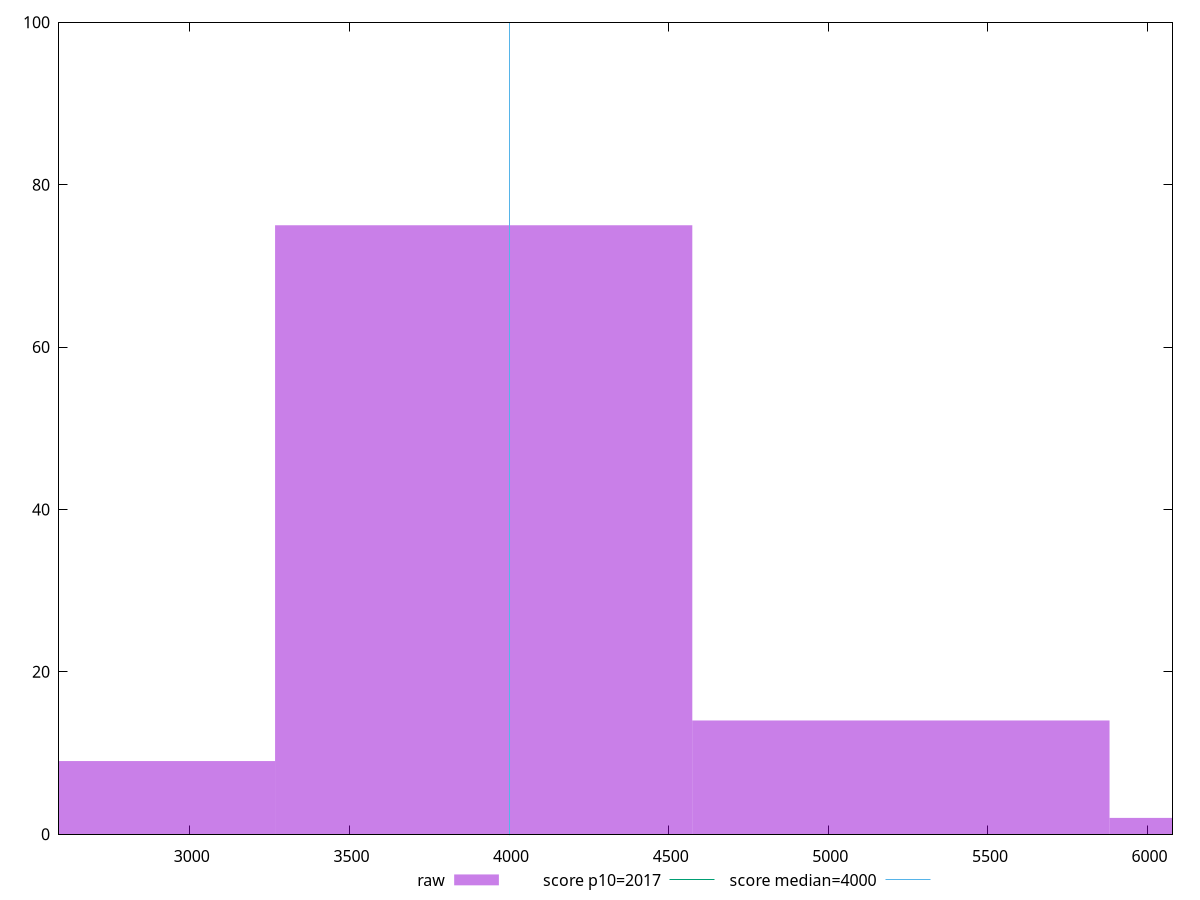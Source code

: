 reset

$raw <<EOF
3920.6411984036886 75
5227.521597871585 14
6534.401997339482 2
2613.7607989357925 9
EOF

set key outside below
set boxwidth 1306.8803994678963
set xrange [2590.3959999999956:6078.143999999991]
set yrange [0:100]
set trange [0:100]
set style fill transparent solid 0.5 noborder

set parametric
set terminal svg size 640, 490 enhanced background rgb 'white'
set output "reports/report_00028_2021-02-24T12-49-42.674Z/mainthread-work-breakdown/samples/astro/raw/histogram.svg"

plot $raw title "raw" with boxes, \
     2017,t title "score p10=2017", \
     4000,t title "score median=4000"

reset

